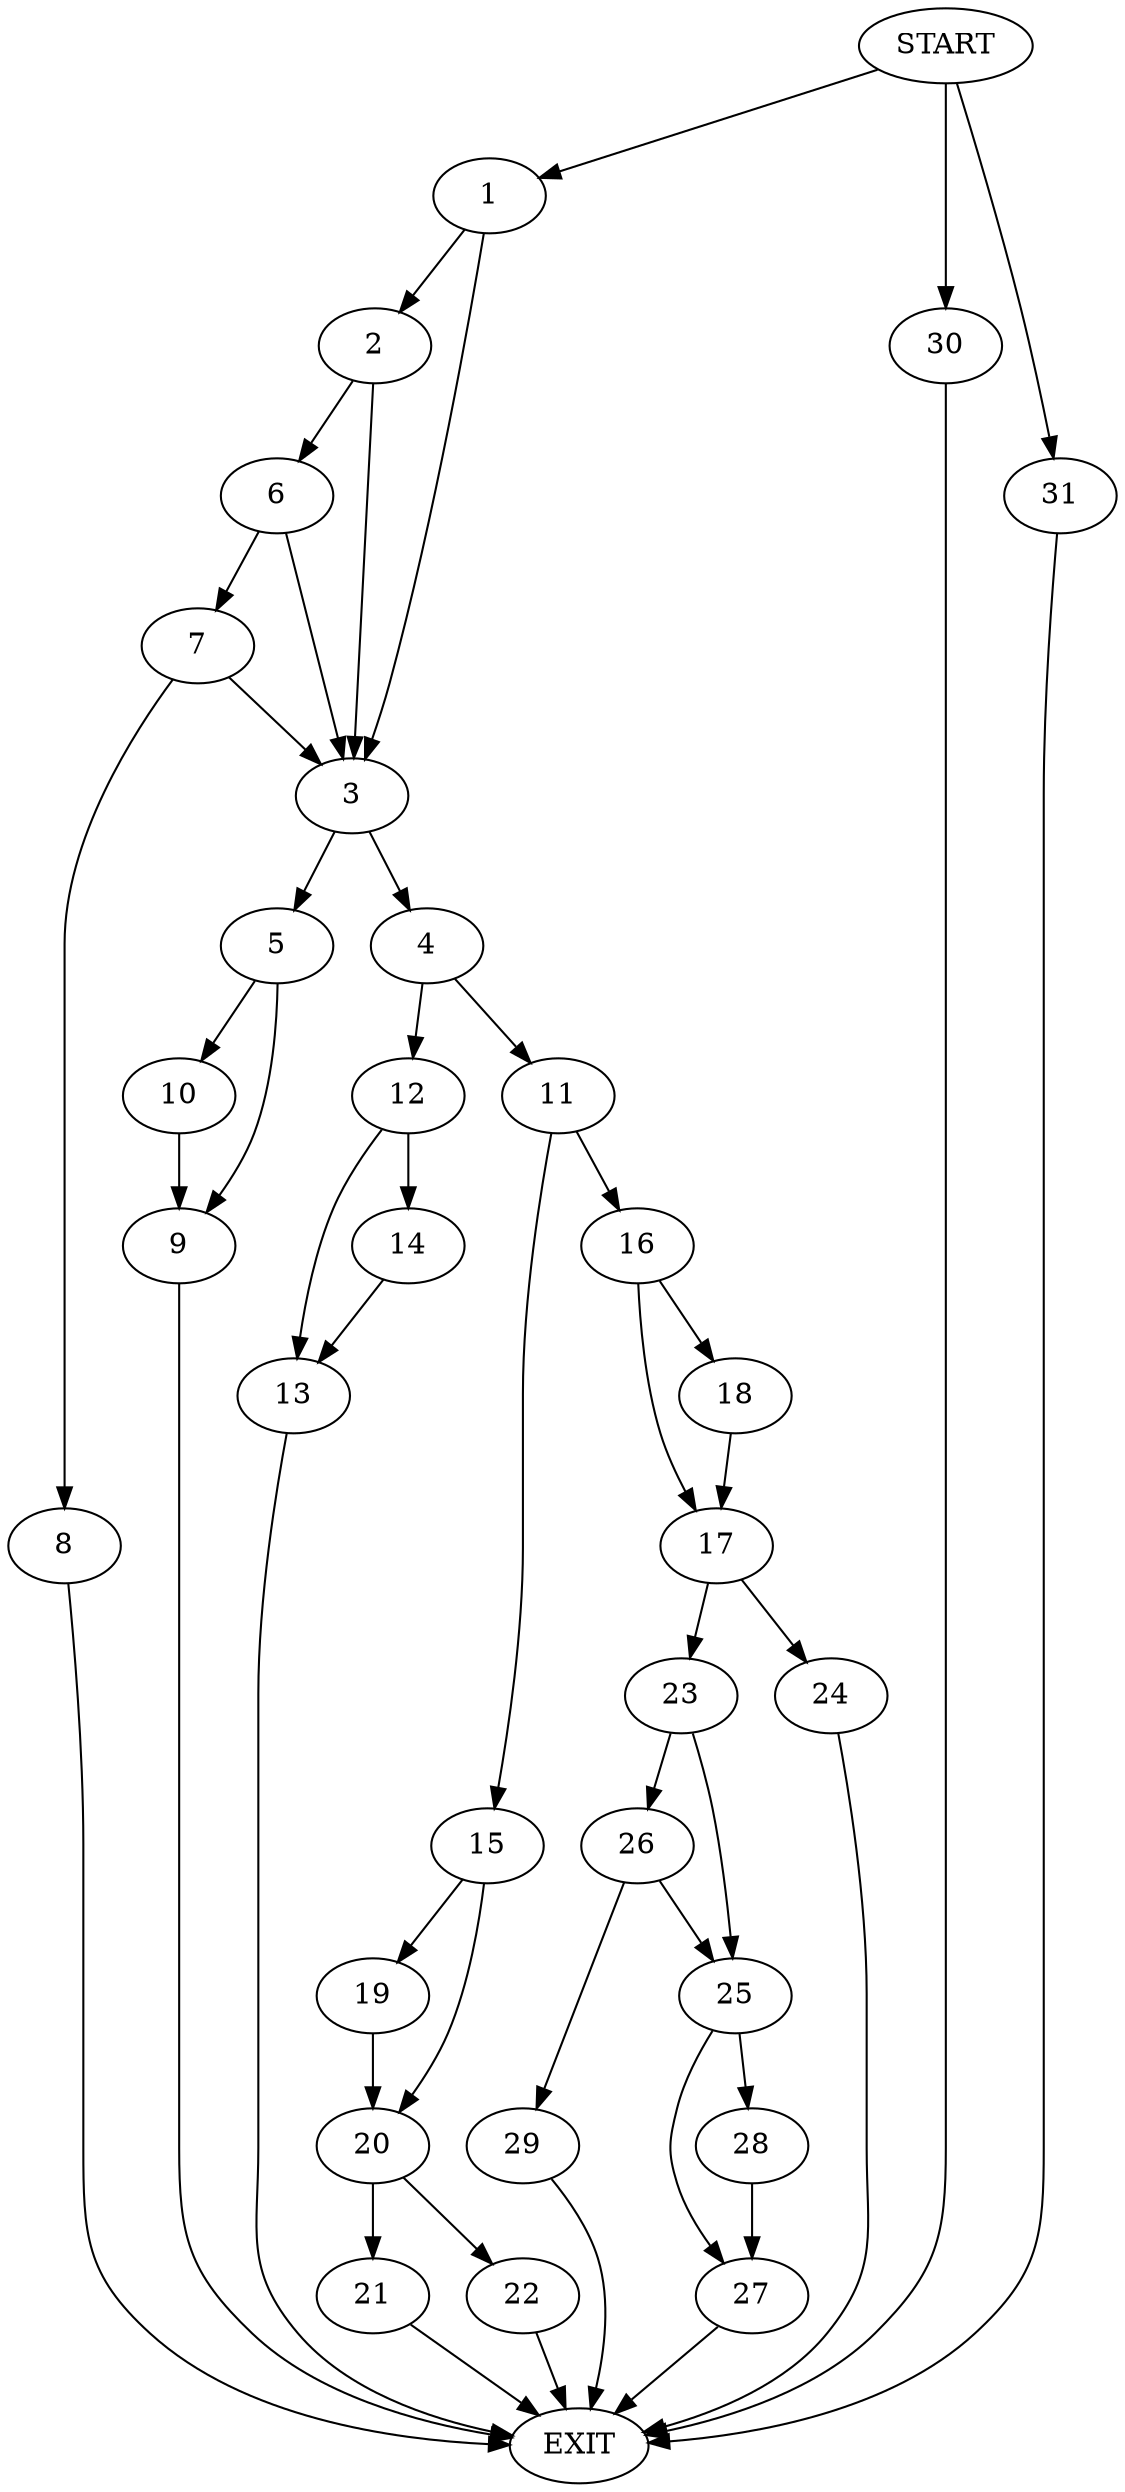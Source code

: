 digraph {
0 [label="START"]
32 [label="EXIT"]
0 -> 1
1 -> 2
1 -> 3
3 -> 4
3 -> 5
2 -> 6
2 -> 3
6 -> 7
6 -> 3
7 -> 8
7 -> 3
8 -> 32
5 -> 9
5 -> 10
4 -> 11
4 -> 12
10 -> 9
9 -> 32
12 -> 13
12 -> 14
11 -> 15
11 -> 16
13 -> 32
14 -> 13
16 -> 17
16 -> 18
15 -> 19
15 -> 20
19 -> 20
20 -> 21
20 -> 22
21 -> 32
22 -> 32
18 -> 17
17 -> 23
17 -> 24
24 -> 32
23 -> 25
23 -> 26
25 -> 27
25 -> 28
26 -> 29
26 -> 25
29 -> 32
28 -> 27
27 -> 32
0 -> 30
30 -> 32
0 -> 31
31 -> 32
}

